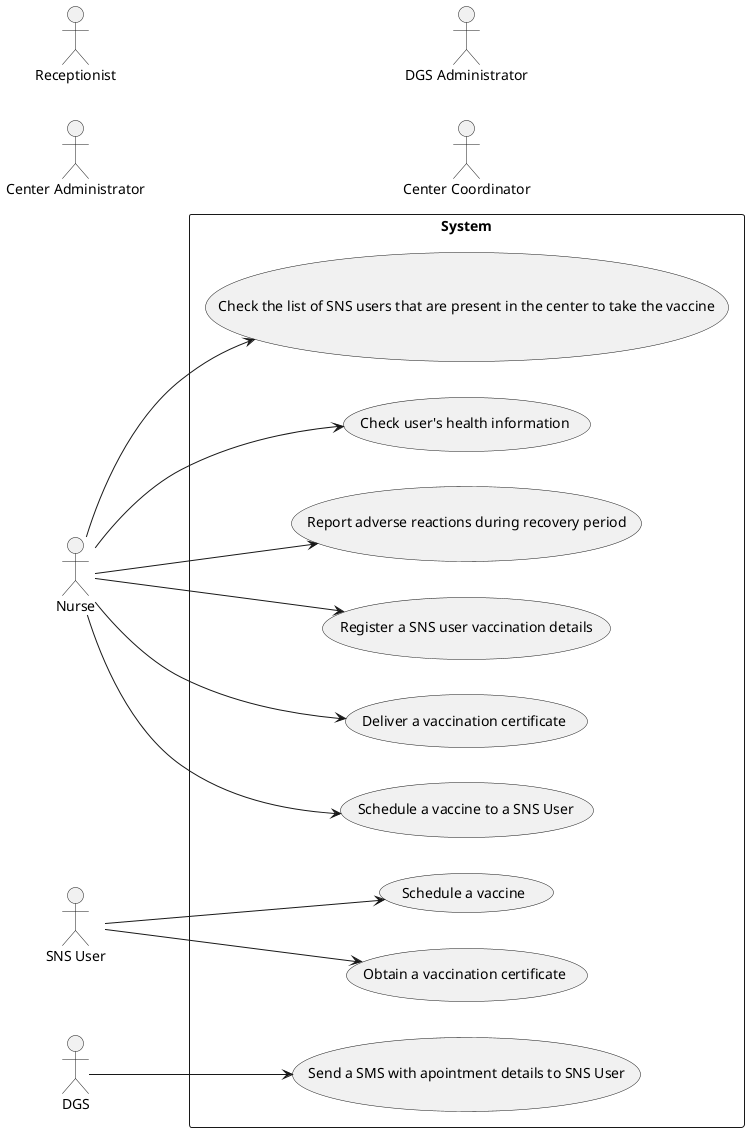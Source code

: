 @startuml UCD

left to right direction

actor "SNS User" as user
actor "Nurse" as nurse
actor "Receptionist" as recept
actor "Center Administrator" as cadmin
actor "DGS Administrator" as dgsadmin
actor "Center Coordinator" as coordinator
actor "DGS" as dgs

rectangle System {
  usecase "Schedule a vaccine" as UC1
  usecase "Obtain a vaccination certificate" as UC2
  usecase "Send a SMS with apointment details to SNS User" as UC3
  usecase "Deliver a vaccination certificate" as UC4  
  usecase "Schedule a vaccine to a SNS User" as UC5
  usecase "Check the list of SNS users that are present in the center to take the vaccine" as UC6
  usecase "Check user's health information" as UC7
  usecase "Report adverse reactions during recovery period" as UC8
  usecase "Register a SNS user vaccination details" as UC9
  
}

user --> UC1
user --> UC2
dgs --> UC3
nurse --> UC4
nurse --> UC5
nurse --> UC6
nurse --> UC7
nurse --> UC8
nurse -> UC9

@enduml
